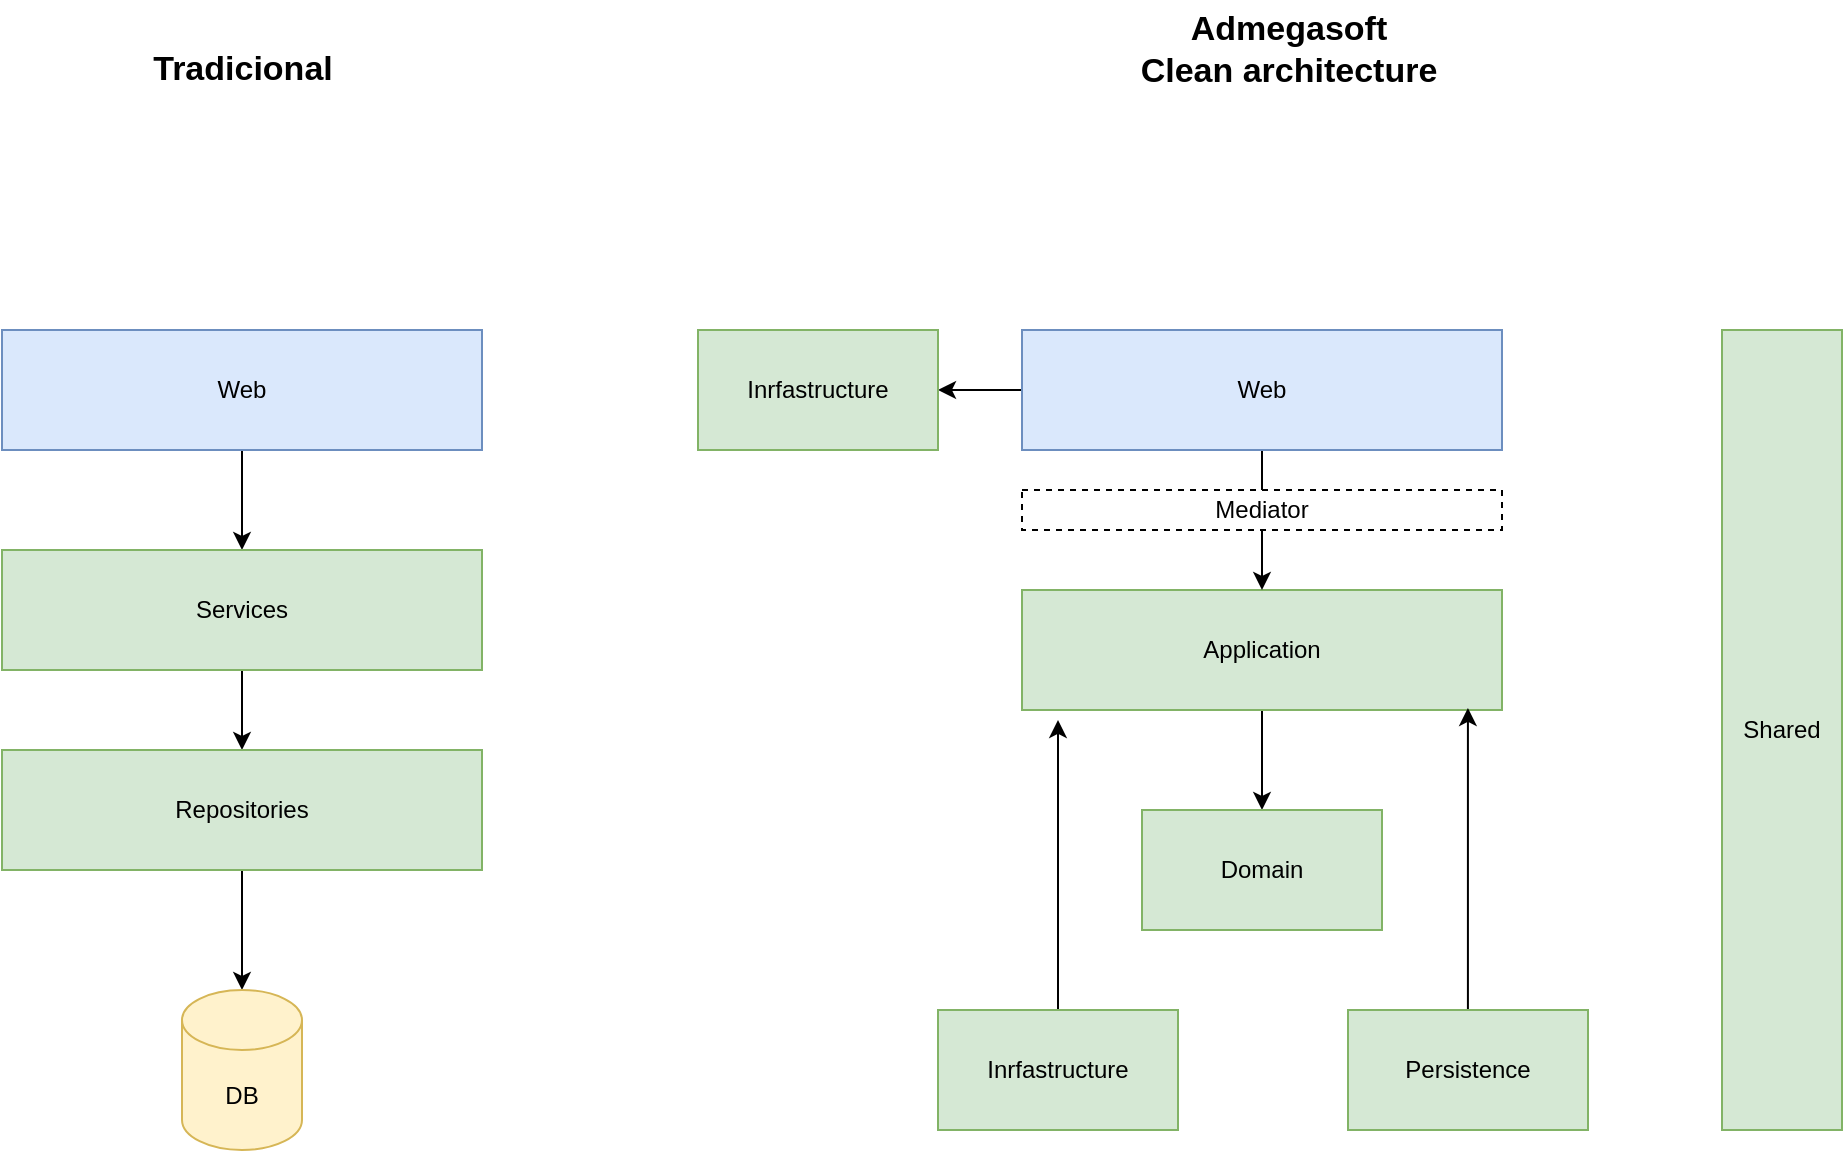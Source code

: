<mxfile version="16.4.0" type="device"><diagram id="8QKnxVRqKNhzbv4ZOcKR" name="Page-1"><mxGraphModel dx="3022" dy="865" grid="1" gridSize="10" guides="1" tooltips="1" connect="1" arrows="1" fold="1" page="1" pageScale="1" pageWidth="1600" pageHeight="900" math="0" shadow="0"><root><mxCell id="0"/><mxCell id="1" parent="0"/><mxCell id="s3I65gxZnzk-_sqnLcxr-12" style="edgeStyle=orthogonalEdgeStyle;rounded=0;orthogonalLoop=1;jettySize=auto;html=1;" parent="1" source="s3I65gxZnzk-_sqnLcxr-13" target="s3I65gxZnzk-_sqnLcxr-16" edge="1"><mxGeometry relative="1" as="geometry"><mxPoint x="160" y="500" as="targetPoint"/></mxGeometry></mxCell><mxCell id="s3I65gxZnzk-_sqnLcxr-13" value="Application" style="rounded=0;whiteSpace=wrap;html=1;fillColor=#d5e8d4;strokeColor=#82b366;" parent="1" vertex="1"><mxGeometry x="-20" y="400" width="240" height="60" as="geometry"/></mxCell><mxCell id="s3I65gxZnzk-_sqnLcxr-14" style="edgeStyle=orthogonalEdgeStyle;rounded=0;orthogonalLoop=1;jettySize=auto;html=1;" parent="1" source="s3I65gxZnzk-_sqnLcxr-15" target="s3I65gxZnzk-_sqnLcxr-13" edge="1"><mxGeometry relative="1" as="geometry"/></mxCell><mxCell id="quPl1TdCGNGLPl6c4AaR-29" style="edgeStyle=orthogonalEdgeStyle;rounded=0;orthogonalLoop=1;jettySize=auto;html=1;" edge="1" parent="1" source="s3I65gxZnzk-_sqnLcxr-15" target="quPl1TdCGNGLPl6c4AaR-28"><mxGeometry relative="1" as="geometry"/></mxCell><mxCell id="s3I65gxZnzk-_sqnLcxr-15" value="Web" style="whiteSpace=wrap;html=1;fillColor=#dae8fc;strokeColor=#6c8ebf;" parent="1" vertex="1"><mxGeometry x="-20" y="270" width="240" height="60" as="geometry"/></mxCell><mxCell id="s3I65gxZnzk-_sqnLcxr-16" value="Domain" style="whiteSpace=wrap;html=1;fillColor=#d5e8d4;strokeColor=#82b366;" parent="1" vertex="1"><mxGeometry x="40" y="510" width="120" height="60" as="geometry"/></mxCell><mxCell id="Ktb9OgSDxdtzi0VG6wDc-10" style="edgeStyle=orthogonalEdgeStyle;rounded=0;orthogonalLoop=1;jettySize=auto;html=1;entryX=0.075;entryY=1.083;entryDx=0;entryDy=0;entryPerimeter=0;" parent="1" source="s3I65gxZnzk-_sqnLcxr-18" target="s3I65gxZnzk-_sqnLcxr-13" edge="1"><mxGeometry relative="1" as="geometry"/></mxCell><mxCell id="s3I65gxZnzk-_sqnLcxr-18" value="Inrfastructure" style="whiteSpace=wrap;html=1;fillColor=#d5e8d4;strokeColor=#82b366;" parent="1" vertex="1"><mxGeometry x="-62" y="610" width="120" height="60" as="geometry"/></mxCell><mxCell id="Ktb9OgSDxdtzi0VG6wDc-3" style="edgeStyle=orthogonalEdgeStyle;rounded=0;orthogonalLoop=1;jettySize=auto;html=1;entryX=0.929;entryY=0.983;entryDx=0;entryDy=0;entryPerimeter=0;" parent="1" source="Ktb9OgSDxdtzi0VG6wDc-2" target="s3I65gxZnzk-_sqnLcxr-13" edge="1"><mxGeometry relative="1" as="geometry"/></mxCell><mxCell id="Ktb9OgSDxdtzi0VG6wDc-2" value="Persistence" style="whiteSpace=wrap;html=1;fillColor=#d5e8d4;strokeColor=#82b366;" parent="1" vertex="1"><mxGeometry x="143" y="610" width="120" height="60" as="geometry"/></mxCell><mxCell id="Ktb9OgSDxdtzi0VG6wDc-83" value="Shared" style="whiteSpace=wrap;html=1;fillColor=#d5e8d4;strokeColor=#82b366;" parent="1" vertex="1"><mxGeometry x="330" y="270" width="60" height="400" as="geometry"/></mxCell><mxCell id="QqYm5ry7ysZbdY4LoWyV-6" style="edgeStyle=orthogonalEdgeStyle;rounded=0;orthogonalLoop=1;jettySize=auto;html=1;" parent="1" source="QqYm5ry7ysZbdY4LoWyV-2" target="QqYm5ry7ysZbdY4LoWyV-3" edge="1"><mxGeometry relative="1" as="geometry"/></mxCell><mxCell id="QqYm5ry7ysZbdY4LoWyV-2" value="Web" style="whiteSpace=wrap;html=1;fillColor=#dae8fc;strokeColor=#6c8ebf;" parent="1" vertex="1"><mxGeometry x="-530" y="270" width="240" height="60" as="geometry"/></mxCell><mxCell id="QqYm5ry7ysZbdY4LoWyV-7" style="edgeStyle=orthogonalEdgeStyle;rounded=0;orthogonalLoop=1;jettySize=auto;html=1;" parent="1" source="QqYm5ry7ysZbdY4LoWyV-3" target="QqYm5ry7ysZbdY4LoWyV-4" edge="1"><mxGeometry relative="1" as="geometry"/></mxCell><mxCell id="QqYm5ry7ysZbdY4LoWyV-3" value="Services" style="rounded=0;whiteSpace=wrap;html=1;fillColor=#d5e8d4;strokeColor=#82b366;" parent="1" vertex="1"><mxGeometry x="-530" y="380" width="240" height="60" as="geometry"/></mxCell><mxCell id="QqYm5ry7ysZbdY4LoWyV-8" style="edgeStyle=orthogonalEdgeStyle;rounded=0;orthogonalLoop=1;jettySize=auto;html=1;" parent="1" source="QqYm5ry7ysZbdY4LoWyV-4" target="QqYm5ry7ysZbdY4LoWyV-5" edge="1"><mxGeometry relative="1" as="geometry"/></mxCell><mxCell id="QqYm5ry7ysZbdY4LoWyV-4" value="Repositories" style="rounded=0;whiteSpace=wrap;html=1;fillColor=#d5e8d4;strokeColor=#82b366;" parent="1" vertex="1"><mxGeometry x="-530" y="480" width="240" height="60" as="geometry"/></mxCell><mxCell id="QqYm5ry7ysZbdY4LoWyV-5" value="DB" style="shape=cylinder3;whiteSpace=wrap;html=1;boundedLbl=1;backgroundOutline=1;size=15;fillColor=#fff2cc;strokeColor=#d6b656;" parent="1" vertex="1"><mxGeometry x="-440" y="600" width="60" height="80" as="geometry"/></mxCell><mxCell id="QqYm5ry7ysZbdY4LoWyV-16" value="Mediator" style="whiteSpace=wrap;html=1;dashed=1;" parent="1" vertex="1"><mxGeometry x="-20" y="350" width="240" height="20" as="geometry"/></mxCell><mxCell id="quPl1TdCGNGLPl6c4AaR-28" value="Inrfastructure" style="whiteSpace=wrap;html=1;fillColor=#d5e8d4;strokeColor=#82b366;" vertex="1" parent="1"><mxGeometry x="-182" y="270" width="120" height="60" as="geometry"/></mxCell><mxCell id="quPl1TdCGNGLPl6c4AaR-30" value="Tradicional" style="text;html=1;align=center;verticalAlign=middle;resizable=0;points=[];autosize=1;strokeColor=none;fillColor=none;fontStyle=1;fontSize=17;" vertex="1" parent="1"><mxGeometry x="-465" y="125" width="110" height="30" as="geometry"/></mxCell><mxCell id="quPl1TdCGNGLPl6c4AaR-31" value="Admegasoft&lt;br&gt;Clean architecture" style="text;html=1;align=center;verticalAlign=middle;resizable=0;points=[];autosize=1;strokeColor=none;fillColor=none;fontStyle=1;fontSize=17;" vertex="1" parent="1"><mxGeometry x="33" y="105" width="160" height="50" as="geometry"/></mxCell></root></mxGraphModel></diagram></mxfile>